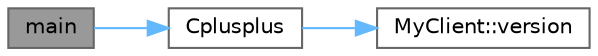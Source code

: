 digraph "main"
{
 // LATEX_PDF_SIZE
  bgcolor="transparent";
  edge [fontname=Helvetica,fontsize=10,labelfontname=Helvetica,labelfontsize=10];
  node [fontname=Helvetica,fontsize=10,shape=box,height=0.2,width=0.4];
  rankdir="LR";
  Node1 [id="Node000001",label="main",height=0.2,width=0.4,color="gray40", fillcolor="grey60", style="filled", fontcolor="black",tooltip=" "];
  Node1 -> Node2 [id="edge1_Node000001_Node000002",color="steelblue1",style="solid",tooltip=" "];
  Node2 [id="Node000002",label="Cplusplus",height=0.2,width=0.4,color="grey40", fillcolor="white", style="filled",URL="$rml__omp__stub_8cpp.html#acb4ed15c95961db7ba02f83577f9a017",tooltip=" "];
  Node2 -> Node3 [id="edge2_Node000002_Node000003",color="steelblue1",style="solid",tooltip=" "];
  Node3 [id="Node000003",label="MyClient::version",height=0.2,width=0.4,color="grey40", fillcolor="white", style="filled",URL="$class_my_client.html#af4f0b81f66befaeb9683960f4373ad47",tooltip=" "];
}
